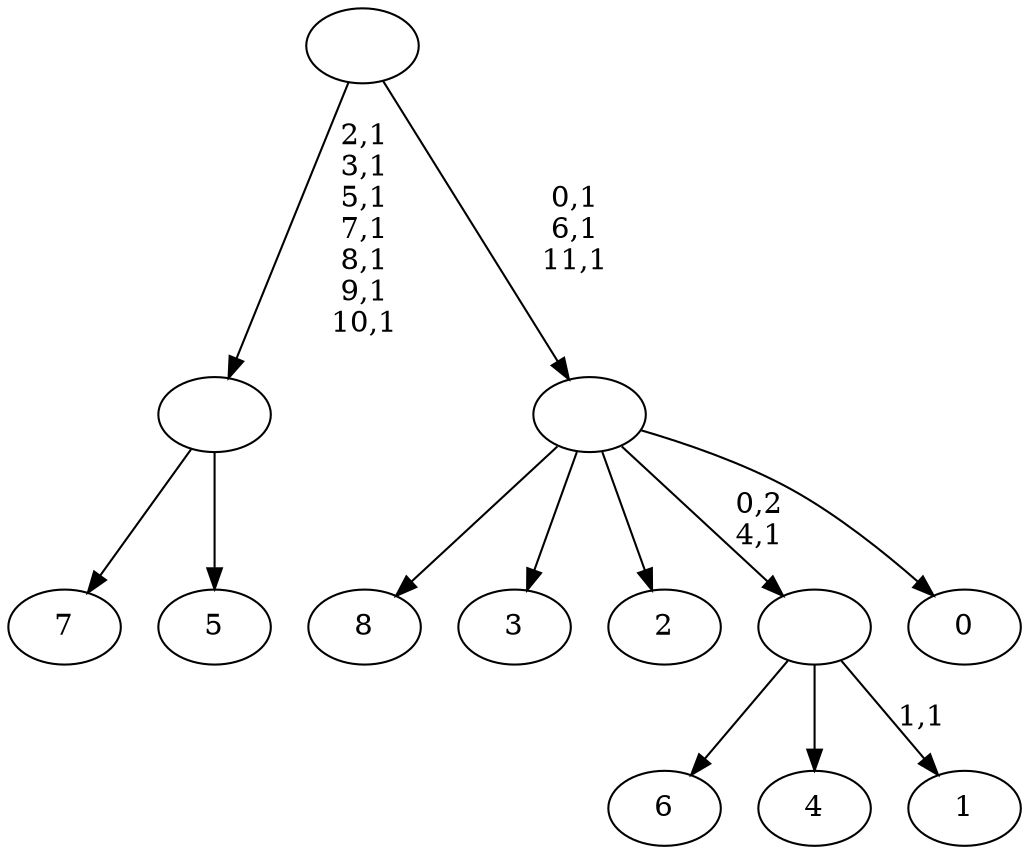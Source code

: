 digraph T {
	21 [label="8"]
	20 [label="7"]
	19 [label="6"]
	18 [label="5"]
	17 [label=""]
	10 [label="4"]
	9 [label="3"]
	8 [label="2"]
	7 [label="1"]
	5 [label=""]
	4 [label="0"]
	3 [label=""]
	0 [label=""]
	17 -> 20 [label=""]
	17 -> 18 [label=""]
	5 -> 7 [label="1,1"]
	5 -> 19 [label=""]
	5 -> 10 [label=""]
	3 -> 21 [label=""]
	3 -> 9 [label=""]
	3 -> 8 [label=""]
	3 -> 5 [label="0,2\n4,1"]
	3 -> 4 [label=""]
	0 -> 3 [label="0,1\n6,1\n11,1"]
	0 -> 17 [label="2,1\n3,1\n5,1\n7,1\n8,1\n9,1\n10,1"]
}
